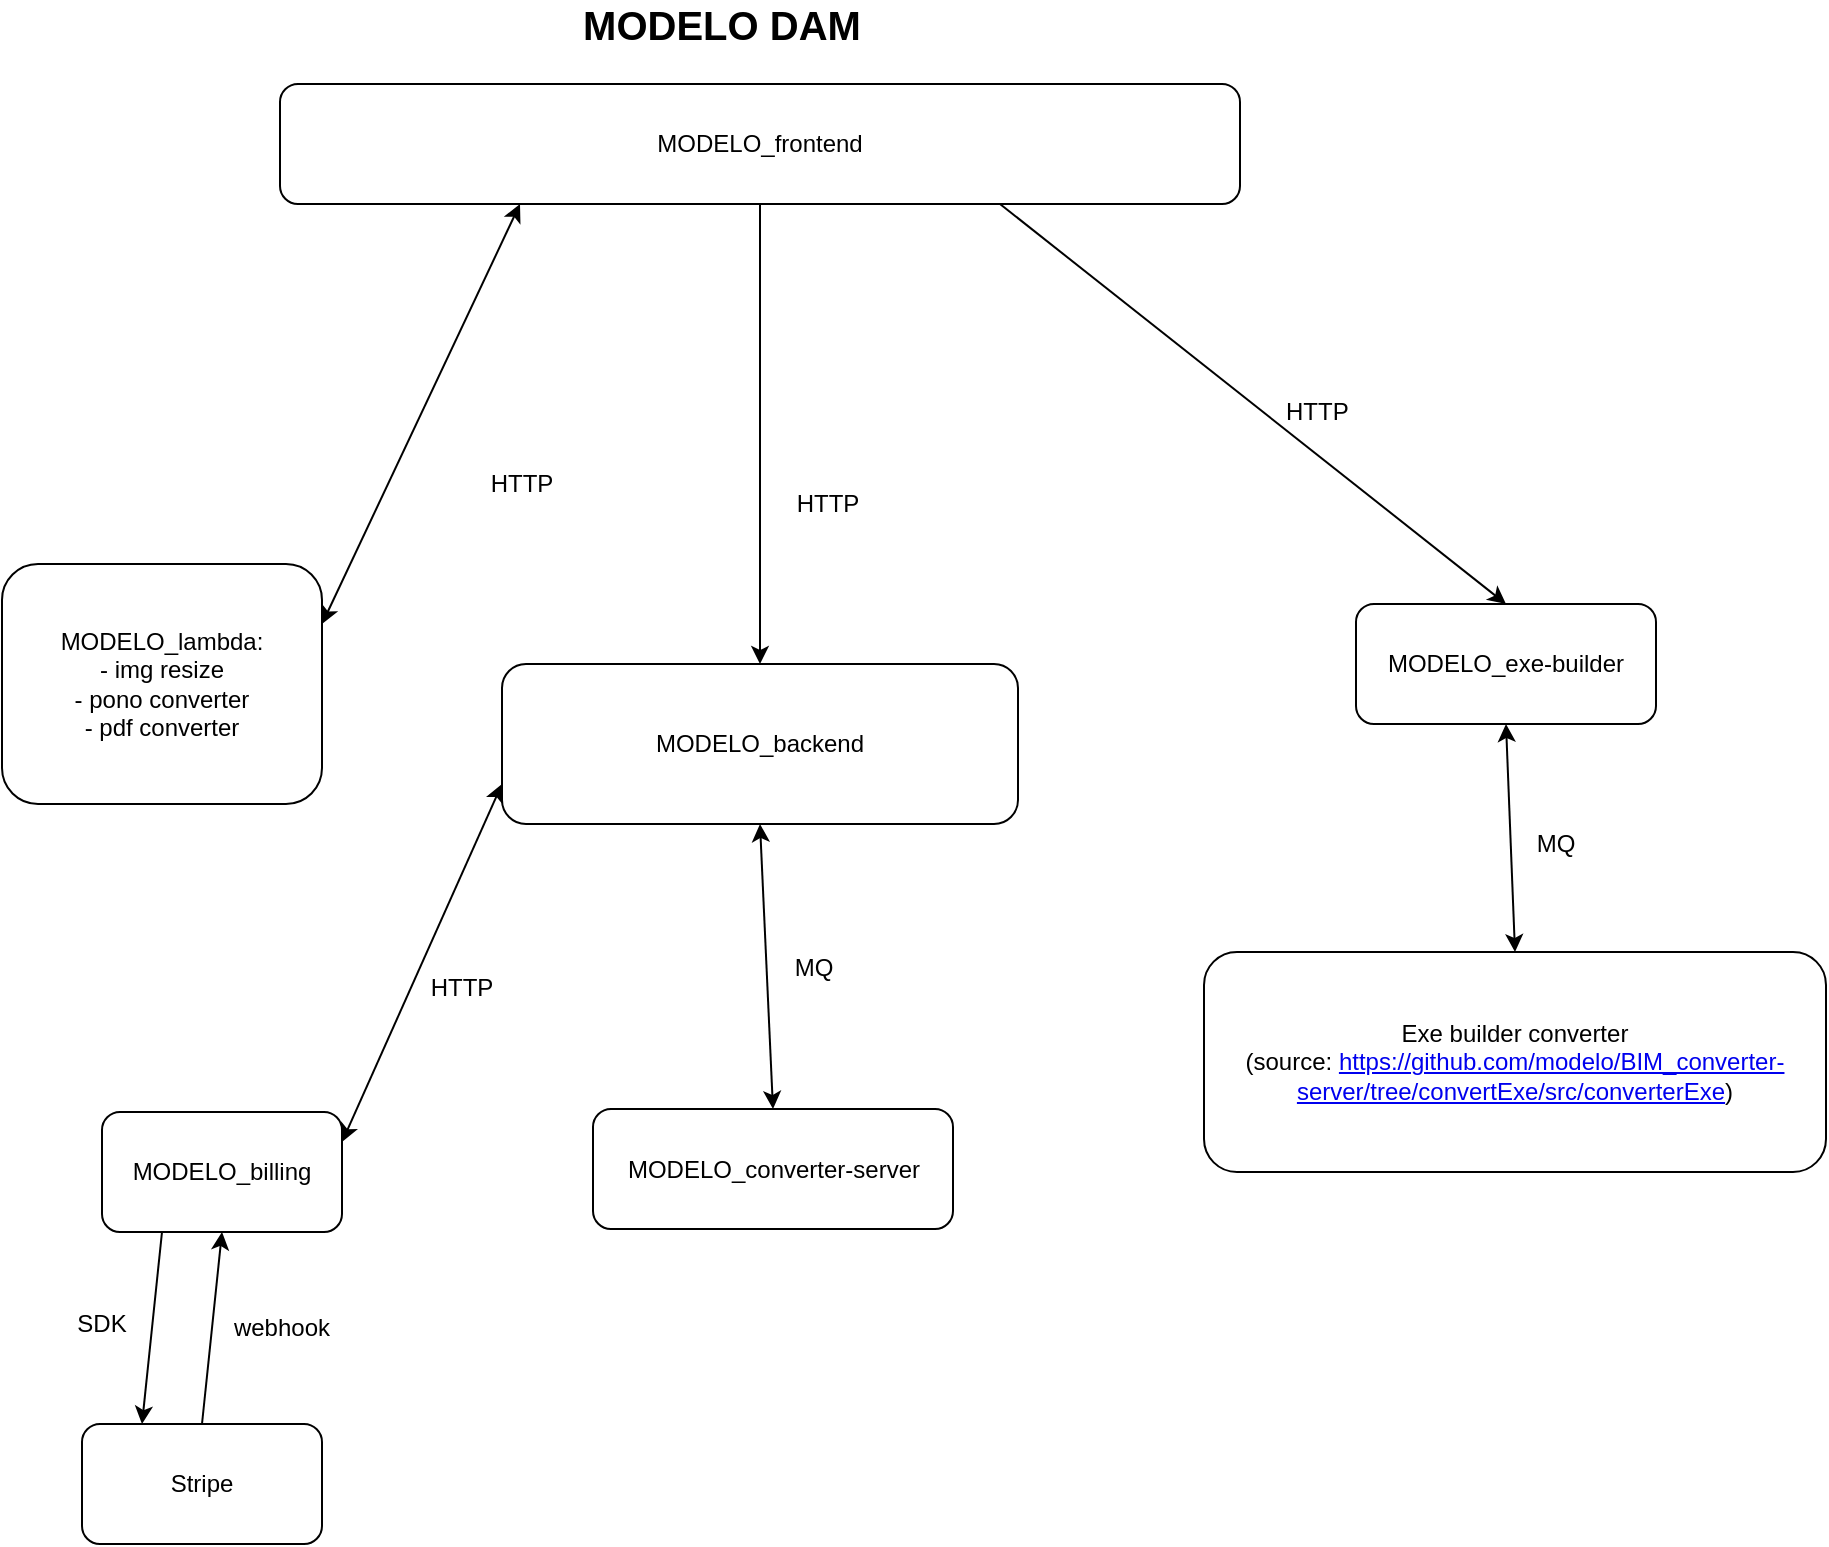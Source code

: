 <mxfile version="10.6.1" type="github"><diagram id="cEKJRjGeS3LkiSaPKH42" name="Page-1"><mxGraphModel dx="1398" dy="806" grid="1" gridSize="10" guides="1" tooltips="1" connect="1" arrows="1" fold="1" page="1" pageScale="1" pageWidth="827" pageHeight="1169" math="0" shadow="0"><root><mxCell id="0"/><mxCell id="1" parent="0"/><mxCell id="GcKDTCawNi3eUPQ47yGD-1" value="&lt;b&gt;&lt;font style=&quot;font-size: 20px&quot;&gt;MODELO DAM&lt;/font&gt;&lt;/b&gt;&lt;br&gt;" style="text;html=1;strokeColor=none;fillColor=none;align=center;verticalAlign=middle;whiteSpace=wrap;rounded=0;" vertex="1" parent="1"><mxGeometry x="250" y="30" width="260" height="20" as="geometry"/></mxCell><mxCell id="GcKDTCawNi3eUPQ47yGD-2" value="MODELO_backend" style="rounded=1;whiteSpace=wrap;html=1;" vertex="1" parent="1"><mxGeometry x="270" y="360" width="258" height="80" as="geometry"/></mxCell><mxCell id="GcKDTCawNi3eUPQ47yGD-3" value="MODELO_converter-server&lt;br&gt;" style="rounded=1;whiteSpace=wrap;html=1;" vertex="1" parent="1"><mxGeometry x="315.5" y="582.5" width="180" height="60" as="geometry"/></mxCell><mxCell id="GcKDTCawNi3eUPQ47yGD-4" value="MODELO_lambda:&lt;br&gt;- img resize&lt;br&gt;- pono converter&lt;br&gt;- pdf converter&lt;br&gt;" style="rounded=1;whiteSpace=wrap;html=1;" vertex="1" parent="1"><mxGeometry x="20" y="310" width="160" height="120" as="geometry"/></mxCell><mxCell id="GcKDTCawNi3eUPQ47yGD-5" value="MODELO_billing&lt;br&gt;" style="rounded=1;whiteSpace=wrap;html=1;" vertex="1" parent="1"><mxGeometry x="70" y="584" width="120" height="60" as="geometry"/></mxCell><mxCell id="GcKDTCawNi3eUPQ47yGD-7" value="MODELO_exe-builder&lt;br&gt;" style="rounded=1;whiteSpace=wrap;html=1;" vertex="1" parent="1"><mxGeometry x="697" y="330" width="150" height="60" as="geometry"/></mxCell><mxCell id="GcKDTCawNi3eUPQ47yGD-8" value="MODELO_frontend" style="rounded=1;whiteSpace=wrap;html=1;" vertex="1" parent="1"><mxGeometry x="159" y="70" width="480" height="60" as="geometry"/></mxCell><mxCell id="GcKDTCawNi3eUPQ47yGD-11" value="" style="endArrow=classic;startArrow=classic;html=1;entryX=0;entryY=0.75;entryDx=0;entryDy=0;exitX=1;exitY=0.25;exitDx=0;exitDy=0;" edge="1" parent="1" source="GcKDTCawNi3eUPQ47yGD-5" target="GcKDTCawNi3eUPQ47yGD-2"><mxGeometry width="50" height="50" relative="1" as="geometry"><mxPoint x="60" y="550" as="sourcePoint"/><mxPoint x="110" y="500" as="targetPoint"/></mxGeometry></mxCell><mxCell id="GcKDTCawNi3eUPQ47yGD-12" value="HTTP" style="text;html=1;strokeColor=none;fillColor=none;align=center;verticalAlign=middle;whiteSpace=wrap;rounded=0;" vertex="1" parent="1"><mxGeometry x="230" y="511.5" width="40" height="20" as="geometry"/></mxCell><mxCell id="GcKDTCawNi3eUPQ47yGD-14" value="Exe builder converter&lt;br&gt;(source:&amp;nbsp;&lt;a href=&quot;https://github.com/modelo/BIM_converter-server/tree/convertExe/src/converterExe&quot;&gt;https://github.com/modelo/BIM_converter-server/tree/convertExe/src/converterExe&lt;/a&gt;)" style="rounded=1;whiteSpace=wrap;html=1;" vertex="1" parent="1"><mxGeometry x="621" y="504" width="311" height="110" as="geometry"/></mxCell><mxCell id="GcKDTCawNi3eUPQ47yGD-15" value="" style="endArrow=classic;html=1;entryX=0.5;entryY=0;entryDx=0;entryDy=0;exitX=0.5;exitY=1;exitDx=0;exitDy=0;" edge="1" parent="1" source="GcKDTCawNi3eUPQ47yGD-8" target="GcKDTCawNi3eUPQ47yGD-2"><mxGeometry width="50" height="50" relative="1" as="geometry"><mxPoint x="30" y="700" as="sourcePoint"/><mxPoint x="80" y="650" as="targetPoint"/></mxGeometry></mxCell><mxCell id="GcKDTCawNi3eUPQ47yGD-16" value="" style="endArrow=classic;html=1;entryX=0.5;entryY=0;entryDx=0;entryDy=0;exitX=0.75;exitY=1;exitDx=0;exitDy=0;" edge="1" parent="1" source="GcKDTCawNi3eUPQ47yGD-8" target="GcKDTCawNi3eUPQ47yGD-7"><mxGeometry width="50" height="50" relative="1" as="geometry"><mxPoint x="30" y="700" as="sourcePoint"/><mxPoint x="80" y="650" as="targetPoint"/></mxGeometry></mxCell><mxCell id="GcKDTCawNi3eUPQ47yGD-17" value="" style="endArrow=classic;startArrow=classic;html=1;entryX=0.5;entryY=0;entryDx=0;entryDy=0;exitX=0.5;exitY=1;exitDx=0;exitDy=0;" edge="1" parent="1" source="GcKDTCawNi3eUPQ47yGD-7" target="GcKDTCawNi3eUPQ47yGD-14"><mxGeometry width="50" height="50" relative="1" as="geometry"><mxPoint x="751" y="360" as="sourcePoint"/><mxPoint x="751" y="490" as="targetPoint"/></mxGeometry></mxCell><mxCell id="GcKDTCawNi3eUPQ47yGD-18" value="MQ&lt;br&gt;" style="text;html=1;strokeColor=none;fillColor=none;align=center;verticalAlign=middle;whiteSpace=wrap;rounded=0;" vertex="1" parent="1"><mxGeometry x="776.5" y="440" width="40" height="20" as="geometry"/></mxCell><mxCell id="GcKDTCawNi3eUPQ47yGD-19" value="MQ&lt;br&gt;" style="text;html=1;strokeColor=none;fillColor=none;align=center;verticalAlign=middle;whiteSpace=wrap;rounded=0;" vertex="1" parent="1"><mxGeometry x="405.5" y="501.5" width="40" height="20" as="geometry"/></mxCell><mxCell id="GcKDTCawNi3eUPQ47yGD-22" value="" style="endArrow=classic;startArrow=classic;html=1;entryX=0.5;entryY=0;entryDx=0;entryDy=0;exitX=0.5;exitY=1;exitDx=0;exitDy=0;" edge="1" parent="1" source="GcKDTCawNi3eUPQ47yGD-2" target="GcKDTCawNi3eUPQ47yGD-3"><mxGeometry width="50" height="50" relative="1" as="geometry"><mxPoint x="322" y="262.5" as="sourcePoint"/><mxPoint x="320" y="172.5" as="targetPoint"/></mxGeometry></mxCell><mxCell id="GcKDTCawNi3eUPQ47yGD-23" value="" style="endArrow=classic;startArrow=classic;html=1;entryX=0.25;entryY=1;entryDx=0;entryDy=0;exitX=1;exitY=0.25;exitDx=0;exitDy=0;" edge="1" parent="1" source="GcKDTCawNi3eUPQ47yGD-4" target="GcKDTCawNi3eUPQ47yGD-8"><mxGeometry width="50" height="50" relative="1" as="geometry"><mxPoint x="30" y="700" as="sourcePoint"/><mxPoint x="80" y="650" as="targetPoint"/></mxGeometry></mxCell><mxCell id="GcKDTCawNi3eUPQ47yGD-27" value="HTTP" style="text;html=1;strokeColor=none;fillColor=none;align=center;verticalAlign=middle;whiteSpace=wrap;rounded=0;" vertex="1" parent="1"><mxGeometry x="260" y="260" width="40" height="20" as="geometry"/></mxCell><mxCell id="GcKDTCawNi3eUPQ47yGD-28" value="Stripe" style="rounded=1;whiteSpace=wrap;html=1;" vertex="1" parent="1"><mxGeometry x="60" y="740" width="120" height="60" as="geometry"/></mxCell><mxCell id="GcKDTCawNi3eUPQ47yGD-29" value="" style="endArrow=classic;html=1;entryX=0.25;entryY=0;entryDx=0;entryDy=0;exitX=0.25;exitY=1;exitDx=0;exitDy=0;" edge="1" parent="1" source="GcKDTCawNi3eUPQ47yGD-5" target="GcKDTCawNi3eUPQ47yGD-28"><mxGeometry width="50" height="50" relative="1" as="geometry"><mxPoint x="50" y="870" as="sourcePoint"/><mxPoint x="100" y="820" as="targetPoint"/></mxGeometry></mxCell><mxCell id="GcKDTCawNi3eUPQ47yGD-30" value="SDK" style="text;html=1;strokeColor=none;fillColor=none;align=center;verticalAlign=middle;whiteSpace=wrap;rounded=0;" vertex="1" parent="1"><mxGeometry x="50" y="680" width="40" height="20" as="geometry"/></mxCell><mxCell id="GcKDTCawNi3eUPQ47yGD-31" value="" style="endArrow=classic;html=1;entryX=0.5;entryY=1;entryDx=0;entryDy=0;exitX=0.5;exitY=0;exitDx=0;exitDy=0;" edge="1" parent="1" source="GcKDTCawNi3eUPQ47yGD-28" target="GcKDTCawNi3eUPQ47yGD-5"><mxGeometry width="50" height="50" relative="1" as="geometry"><mxPoint x="50" y="870" as="sourcePoint"/><mxPoint x="100" y="820" as="targetPoint"/></mxGeometry></mxCell><mxCell id="GcKDTCawNi3eUPQ47yGD-32" value="webhook" style="text;html=1;strokeColor=none;fillColor=none;align=center;verticalAlign=middle;whiteSpace=wrap;rounded=0;" vertex="1" parent="1"><mxGeometry x="130" y="682" width="60" height="20" as="geometry"/></mxCell><mxCell id="GcKDTCawNi3eUPQ47yGD-33" value="HTTP" style="text;html=1;strokeColor=none;fillColor=none;align=center;verticalAlign=middle;whiteSpace=wrap;rounded=0;" vertex="1" parent="1"><mxGeometry x="413" y="270" width="40" height="20" as="geometry"/></mxCell><mxCell id="GcKDTCawNi3eUPQ47yGD-34" value="HTTP" style="text;html=1;" vertex="1" parent="1"><mxGeometry x="660" y="220" width="60" height="30" as="geometry"/></mxCell></root></mxGraphModel></diagram></mxfile>